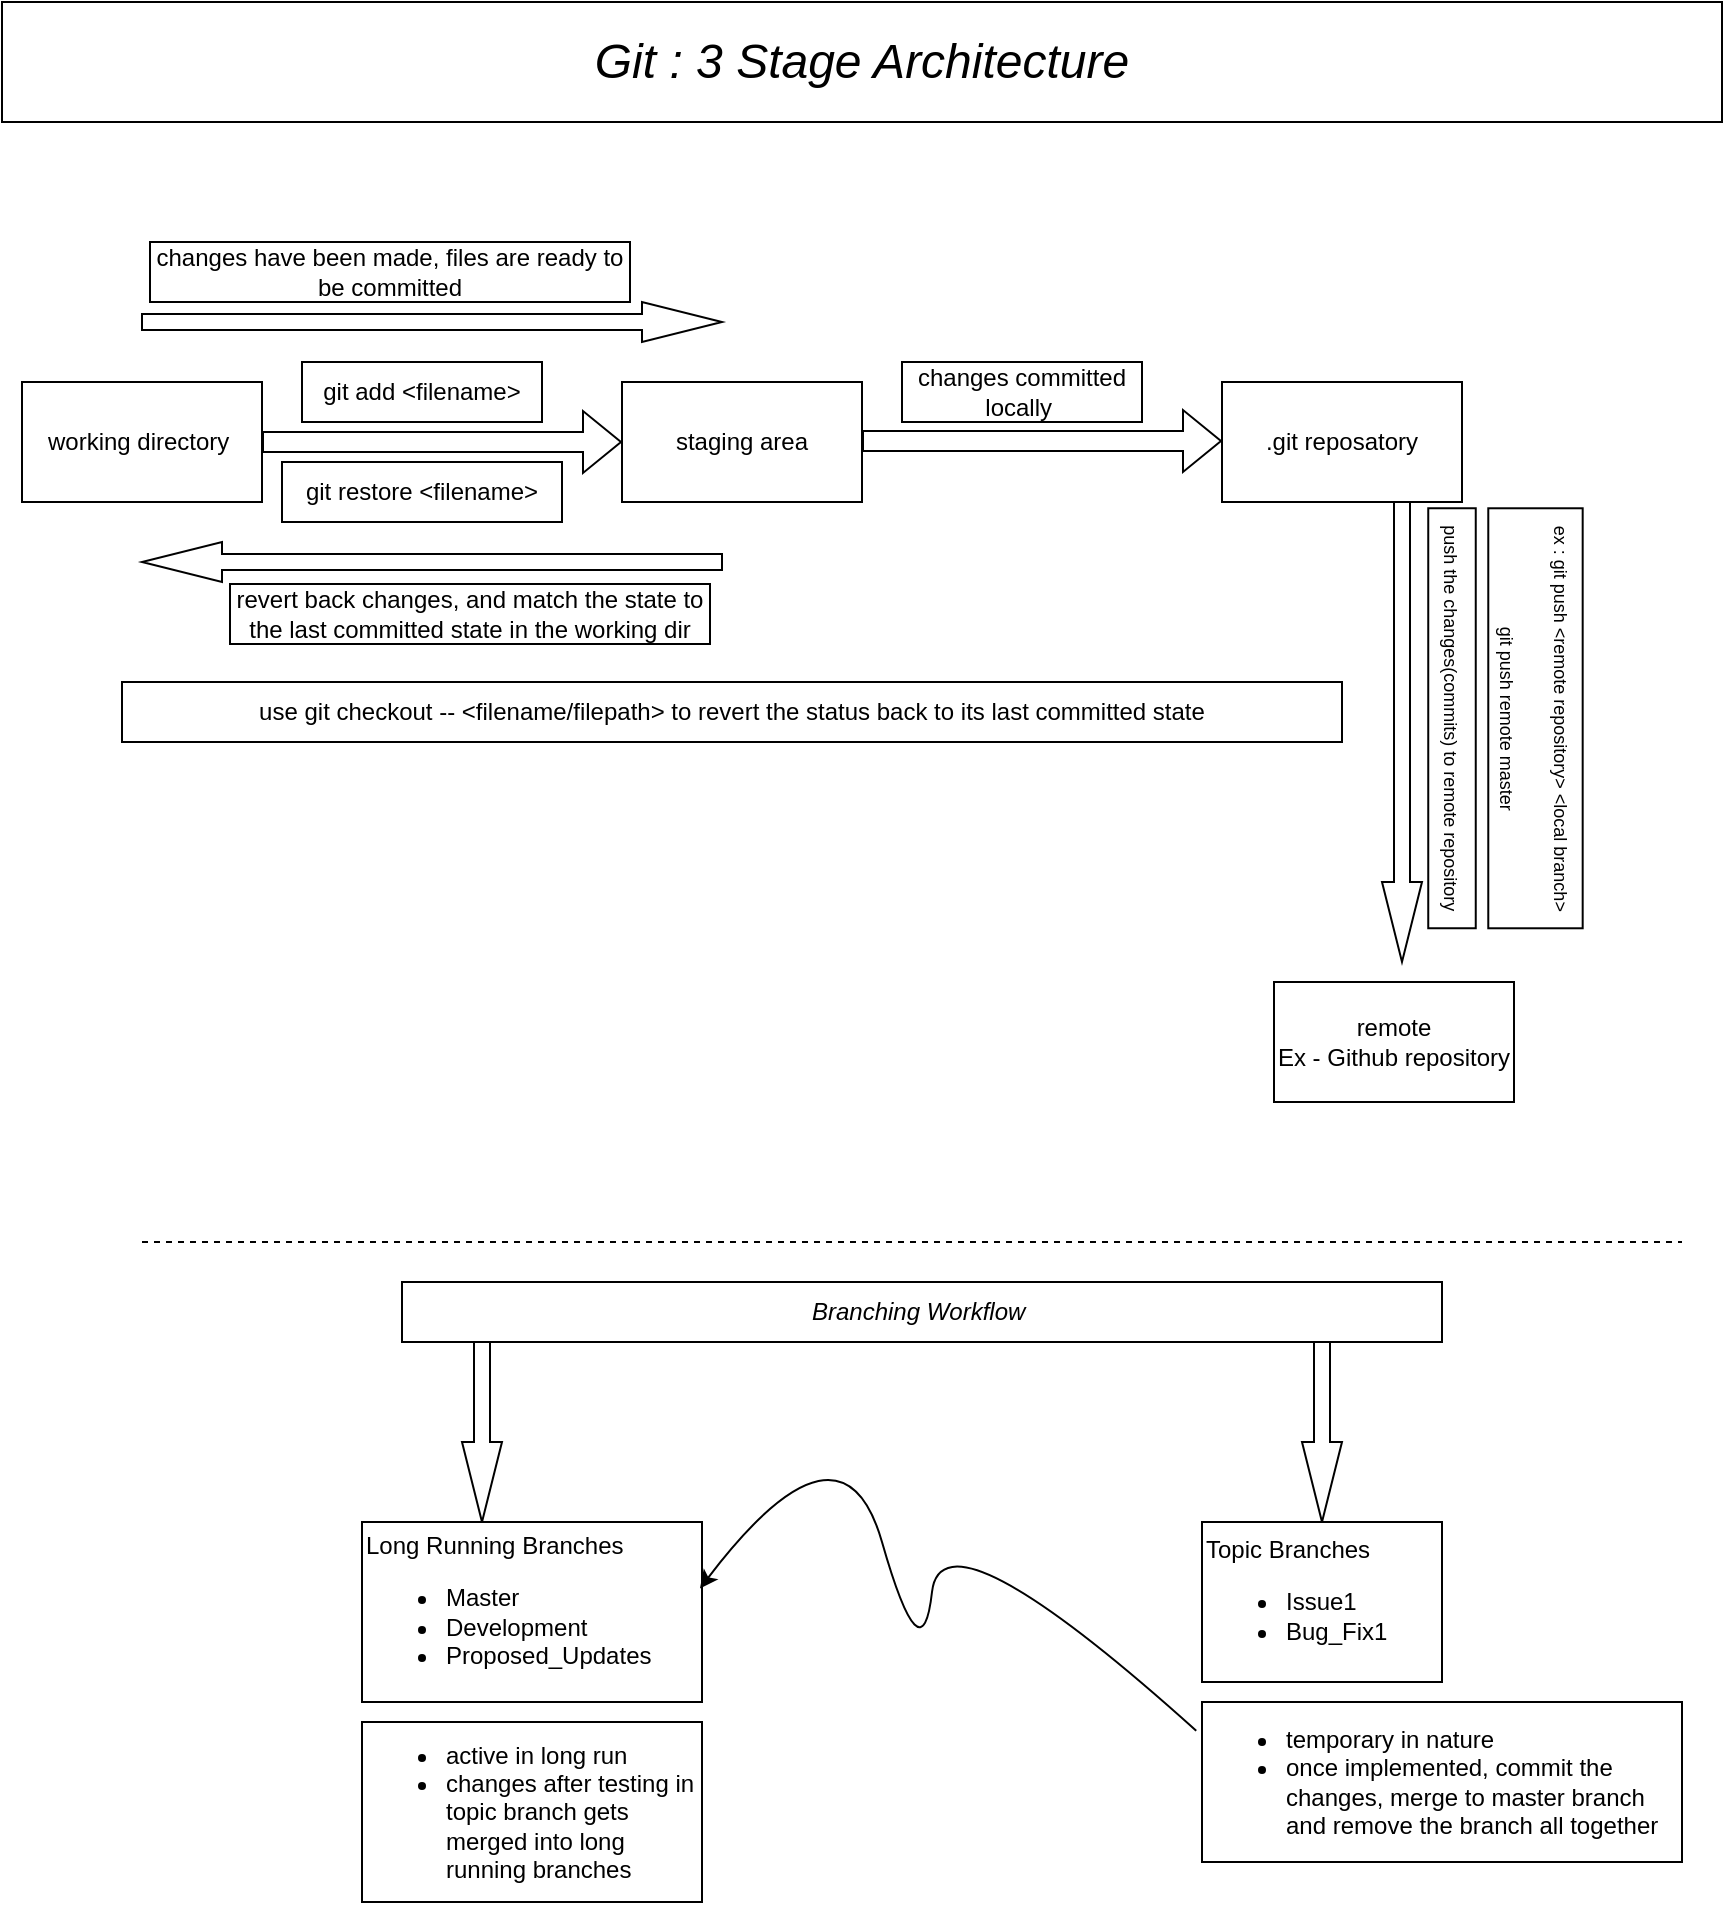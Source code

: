 <mxfile version="24.0.4" type="device">
  <diagram name="Page-1" id="O8LxNOQjSFc5DGDgxKcW">
    <mxGraphModel dx="1194" dy="877" grid="1" gridSize="10" guides="1" tooltips="1" connect="1" arrows="1" fold="1" page="1" pageScale="1" pageWidth="900" pageHeight="1600" math="0" shadow="0">
      <root>
        <mxCell id="0" />
        <mxCell id="1" parent="0" />
        <mxCell id="cAkcnICUJ3VOB5hZcuwb-1" value="working directory&amp;nbsp;" style="rounded=0;whiteSpace=wrap;html=1;" parent="1" vertex="1">
          <mxGeometry x="30" y="200" width="120" height="60" as="geometry" />
        </mxCell>
        <mxCell id="cAkcnICUJ3VOB5hZcuwb-2" value="staging area" style="rounded=0;whiteSpace=wrap;html=1;" parent="1" vertex="1">
          <mxGeometry x="330" y="200" width="120" height="60" as="geometry" />
        </mxCell>
        <mxCell id="cAkcnICUJ3VOB5hZcuwb-3" value=".git reposatory" style="rounded=0;whiteSpace=wrap;html=1;" parent="1" vertex="1">
          <mxGeometry x="630" y="200" width="120" height="60" as="geometry" />
        </mxCell>
        <mxCell id="cAkcnICUJ3VOB5hZcuwb-5" value="" style="shape=flexArrow;endArrow=classic;html=1;rounded=0;exitX=1;exitY=0.5;exitDx=0;exitDy=0;entryX=0;entryY=0.5;entryDx=0;entryDy=0;" parent="1" source="cAkcnICUJ3VOB5hZcuwb-1" target="cAkcnICUJ3VOB5hZcuwb-2" edge="1">
          <mxGeometry width="50" height="50" relative="1" as="geometry">
            <mxPoint x="220" y="255" as="sourcePoint" />
            <mxPoint x="270" y="205" as="targetPoint" />
          </mxGeometry>
        </mxCell>
        <mxCell id="cAkcnICUJ3VOB5hZcuwb-6" value="" style="shape=flexArrow;endArrow=classic;html=1;rounded=0;exitX=1;exitY=0.5;exitDx=0;exitDy=0;entryX=0;entryY=0.5;entryDx=0;entryDy=0;" parent="1" edge="1">
          <mxGeometry width="50" height="50" relative="1" as="geometry">
            <mxPoint x="450" y="229.5" as="sourcePoint" />
            <mxPoint x="630" y="229.5" as="targetPoint" />
          </mxGeometry>
        </mxCell>
        <mxCell id="cAkcnICUJ3VOB5hZcuwb-7" value="&lt;font style=&quot;font-size: 24px;&quot;&gt;Git : 3 Stage Architecture&lt;/font&gt;" style="rounded=0;whiteSpace=wrap;html=1;fontStyle=2" parent="1" vertex="1">
          <mxGeometry x="20" y="10" width="860" height="60" as="geometry" />
        </mxCell>
        <mxCell id="cAkcnICUJ3VOB5hZcuwb-8" value="git add &amp;lt;filename&amp;gt;" style="rounded=0;whiteSpace=wrap;html=1;" parent="1" vertex="1">
          <mxGeometry x="170" y="190" width="120" height="30" as="geometry" />
        </mxCell>
        <mxCell id="cAkcnICUJ3VOB5hZcuwb-9" value="git restore &amp;lt;filename&amp;gt;" style="rounded=0;whiteSpace=wrap;html=1;" parent="1" vertex="1">
          <mxGeometry x="160" y="240" width="140" height="30" as="geometry" />
        </mxCell>
        <mxCell id="cAkcnICUJ3VOB5hZcuwb-10" value="" style="html=1;shadow=0;dashed=0;align=center;verticalAlign=middle;shape=mxgraph.arrows2.arrow;dy=0.6;dx=40;flipH=1;notch=0;" parent="1" vertex="1">
          <mxGeometry x="90" y="280" width="290" height="20" as="geometry" />
        </mxCell>
        <mxCell id="cAkcnICUJ3VOB5hZcuwb-11" value="" style="html=1;shadow=0;dashed=0;align=center;verticalAlign=middle;shape=mxgraph.arrows2.arrow;dy=0.6;dx=40;notch=0;" parent="1" vertex="1">
          <mxGeometry x="90" y="160" width="290" height="20" as="geometry" />
        </mxCell>
        <mxCell id="cAkcnICUJ3VOB5hZcuwb-12" value="changes have been made, files are ready to be committed" style="rounded=0;whiteSpace=wrap;html=1;" parent="1" vertex="1">
          <mxGeometry x="94" y="130" width="240" height="30" as="geometry" />
        </mxCell>
        <mxCell id="cAkcnICUJ3VOB5hZcuwb-13" value="revert back changes, and match the state to the last committed state in the working dir" style="rounded=0;whiteSpace=wrap;html=1;" parent="1" vertex="1">
          <mxGeometry x="134" y="301" width="240" height="30" as="geometry" />
        </mxCell>
        <mxCell id="cAkcnICUJ3VOB5hZcuwb-14" value="use git checkout -- &amp;lt;filename/filepath&amp;gt; to revert the status back to its last committed state" style="rounded=0;whiteSpace=wrap;html=1;" parent="1" vertex="1">
          <mxGeometry x="80" y="350" width="610" height="30" as="geometry" />
        </mxCell>
        <mxCell id="cAkcnICUJ3VOB5hZcuwb-15" value="remote&lt;div&gt;Ex - Github repository&lt;/div&gt;" style="rounded=0;whiteSpace=wrap;html=1;" parent="1" vertex="1">
          <mxGeometry x="656" y="500" width="120" height="60" as="geometry" />
        </mxCell>
        <mxCell id="cAkcnICUJ3VOB5hZcuwb-16" value="" style="html=1;shadow=0;dashed=0;align=center;verticalAlign=middle;shape=mxgraph.arrows2.arrow;dy=0.6;dx=40;direction=south;notch=0;" parent="1" vertex="1">
          <mxGeometry x="710" y="260" width="20" height="230" as="geometry" />
        </mxCell>
        <mxCell id="cAkcnICUJ3VOB5hZcuwb-17" value="changes committed locally&amp;nbsp;" style="rounded=0;whiteSpace=wrap;html=1;" parent="1" vertex="1">
          <mxGeometry x="470" y="190" width="120" height="30" as="geometry" />
        </mxCell>
        <mxCell id="cAkcnICUJ3VOB5hZcuwb-18" value="&lt;pre&gt;&lt;font style=&quot;font-size: 9px;&quot; face=&quot;Helvetica&quot;&gt;push the changes(commits) to remote repository&lt;/font&gt;&lt;/pre&gt;" style="rounded=0;whiteSpace=wrap;html=1;direction=south;flipH=1;rotation=90;" parent="1" vertex="1">
          <mxGeometry x="640" y="356.25" width="210" height="23.75" as="geometry" />
        </mxCell>
        <mxCell id="cAkcnICUJ3VOB5hZcuwb-20" value="&lt;pre&gt;&lt;font style=&quot;font-size: 9px;&quot; face=&quot;Helvetica&quot;&gt;ex : git push &amp;lt;remote repository&amp;gt; &amp;lt;local branch&amp;gt;&lt;/font&gt;&lt;/pre&gt;&lt;pre&gt;&lt;font style=&quot;font-size: 9px;&quot; face=&quot;Helvetica&quot;&gt;git push remote master&lt;/font&gt;&lt;/pre&gt;" style="rounded=0;whiteSpace=wrap;html=1;direction=south;flipH=1;rotation=90;" parent="1" vertex="1">
          <mxGeometry x="681.74" y="344.54" width="210" height="47.2" as="geometry" />
        </mxCell>
        <mxCell id="cAkcnICUJ3VOB5hZcuwb-23" value="" style="endArrow=none;dashed=1;html=1;rounded=0;" parent="1" edge="1">
          <mxGeometry width="50" height="50" relative="1" as="geometry">
            <mxPoint x="90" y="630" as="sourcePoint" />
            <mxPoint x="860" y="630" as="targetPoint" />
            <Array as="points">
              <mxPoint x="140" y="630" />
            </Array>
          </mxGeometry>
        </mxCell>
        <mxCell id="cAkcnICUJ3VOB5hZcuwb-24" value="Branching Workflow&amp;nbsp;" style="rounded=0;whiteSpace=wrap;html=1;fontStyle=2" parent="1" vertex="1">
          <mxGeometry x="220" y="650" width="520" height="30" as="geometry" />
        </mxCell>
        <mxCell id="cAkcnICUJ3VOB5hZcuwb-27" value="" style="html=1;shadow=0;dashed=0;align=center;verticalAlign=middle;shape=mxgraph.arrows2.arrow;dy=0.6;dx=40;notch=0;direction=south;" parent="1" vertex="1">
          <mxGeometry x="250" y="680" width="20" height="90" as="geometry" />
        </mxCell>
        <mxCell id="cAkcnICUJ3VOB5hZcuwb-28" value="" style="html=1;shadow=0;dashed=0;align=center;verticalAlign=middle;shape=mxgraph.arrows2.arrow;dy=0.6;dx=40;notch=0;direction=south;" parent="1" vertex="1">
          <mxGeometry x="670" y="680" width="20" height="90" as="geometry" />
        </mxCell>
        <mxCell id="cAkcnICUJ3VOB5hZcuwb-29" value="Long Running Branches&lt;div&gt;&lt;ul&gt;&lt;li&gt;Master&amp;nbsp;&lt;/li&gt;&lt;li&gt;Development&lt;/li&gt;&lt;li&gt;Proposed_Updates&lt;/li&gt;&lt;/ul&gt;&lt;/div&gt;" style="rounded=0;whiteSpace=wrap;html=1;labelPosition=center;verticalLabelPosition=middle;align=left;verticalAlign=middle;" parent="1" vertex="1">
          <mxGeometry x="200" y="770" width="170" height="90" as="geometry" />
        </mxCell>
        <mxCell id="cAkcnICUJ3VOB5hZcuwb-30" value="Topic Branches&lt;div&gt;&lt;ul&gt;&lt;li&gt;Issue1&lt;/li&gt;&lt;li&gt;Bug_Fix1&lt;/li&gt;&lt;/ul&gt;&lt;/div&gt;" style="rounded=0;whiteSpace=wrap;html=1;align=left;" parent="1" vertex="1">
          <mxGeometry x="620" y="770" width="120" height="80" as="geometry" />
        </mxCell>
        <mxCell id="cAkcnICUJ3VOB5hZcuwb-31" value="&lt;ul&gt;&lt;li&gt;temporary in nature&lt;/li&gt;&lt;li&gt;once implemented, commit the changes, merge to master branch and remove the branch all together&lt;/li&gt;&lt;/ul&gt;" style="rounded=0;whiteSpace=wrap;html=1;align=left;" parent="1" vertex="1">
          <mxGeometry x="620" y="860" width="240" height="80" as="geometry" />
        </mxCell>
        <mxCell id="cAkcnICUJ3VOB5hZcuwb-32" value="" style="curved=1;endArrow=classic;html=1;rounded=0;entryX=0.994;entryY=0.369;entryDx=0;entryDy=0;entryPerimeter=0;exitX=-0.012;exitY=0.18;exitDx=0;exitDy=0;exitPerimeter=0;" parent="1" source="cAkcnICUJ3VOB5hZcuwb-31" target="cAkcnICUJ3VOB5hZcuwb-29" edge="1">
          <mxGeometry width="50" height="50" relative="1" as="geometry">
            <mxPoint x="440" y="760" as="sourcePoint" />
            <mxPoint x="490" y="710" as="targetPoint" />
            <Array as="points">
              <mxPoint x="490" y="760" />
              <mxPoint x="480" y="850" />
              <mxPoint x="440" y="710" />
            </Array>
          </mxGeometry>
        </mxCell>
        <mxCell id="cAkcnICUJ3VOB5hZcuwb-33" value="&lt;ul&gt;&lt;li&gt;active in long run&amp;nbsp;&lt;/li&gt;&lt;li&gt;changes after testing in topic branch gets merged into long running branches&amp;nbsp;&lt;/li&gt;&lt;/ul&gt;" style="rounded=0;whiteSpace=wrap;html=1;labelPosition=center;verticalLabelPosition=middle;align=left;verticalAlign=middle;" parent="1" vertex="1">
          <mxGeometry x="200" y="870" width="170" height="90" as="geometry" />
        </mxCell>
      </root>
    </mxGraphModel>
  </diagram>
</mxfile>
